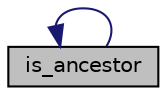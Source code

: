 digraph "is_ancestor"
{
  edge [fontname="Helvetica",fontsize="10",labelfontname="Helvetica",labelfontsize="10"];
  node [fontname="Helvetica",fontsize="10",shape=record];
  rankdir="LR";
  Node5715 [label="is_ancestor",height=0.2,width=0.4,color="black", fillcolor="grey75", style="filled", fontcolor="black"];
  Node5715 -> Node5715 [dir="back",color="midnightblue",fontsize="10",style="solid",fontname="Helvetica"];
}
